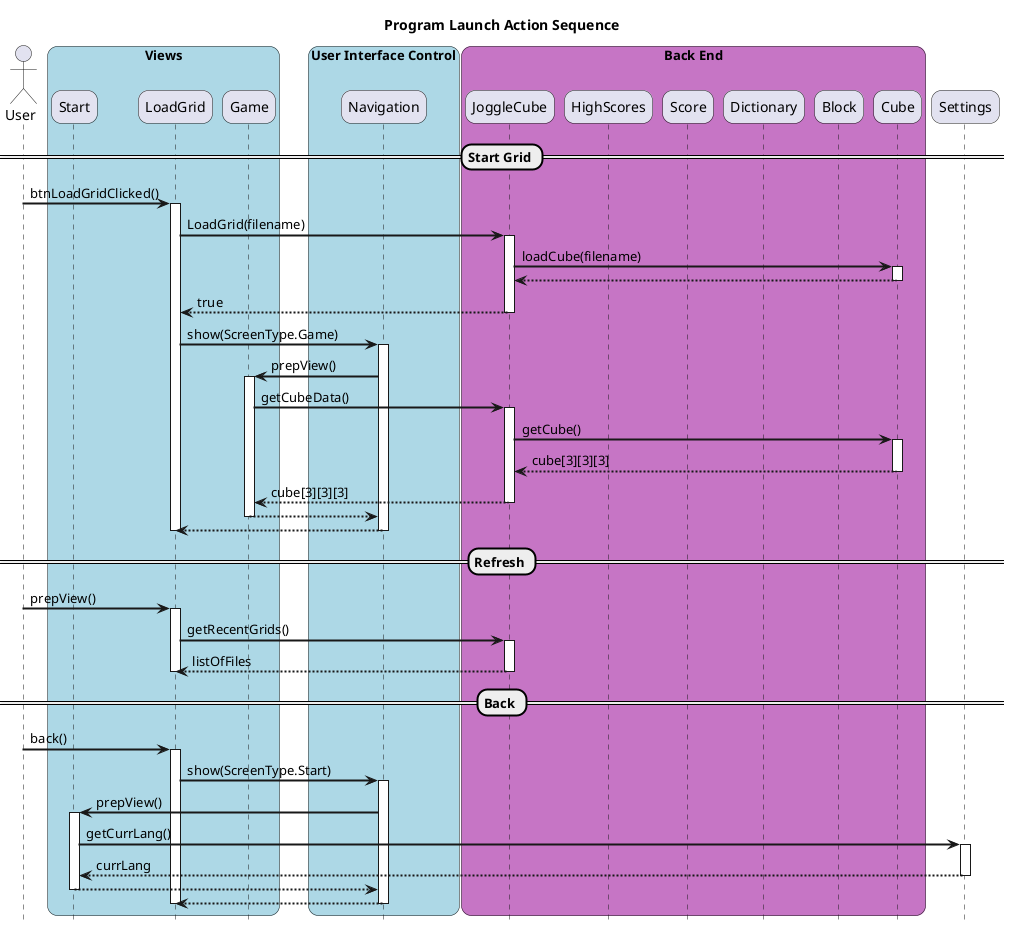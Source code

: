 @startuml
hide footbox

title Program Launch Action Sequence

skinparam sequenceArrowThickness 2
skinparam roundcorner 20
skinparam maxmessagesize 60


actor User

box "Views" #LightBlue

participant Start
participant LoadGrid
participant Game

end box

box "User Interface Control" #LightBlue

participant Navigation

end box


box "Back End" #c675c5

participant JoggleCube
participant HighScores
participant Score
participant Dictionary
participant Block
participant Cube
end box

== Start Grid ==
User -> LoadGrid : btnLoadGridClicked()
activate LoadGrid
    LoadGrid -> JoggleCube : LoadGrid(filename)
    activate JoggleCube
        JoggleCube -> Cube : loadCube(filename)
        activate Cube
            Cube --> JoggleCube
        deactivate Cube
        JoggleCube --> LoadGrid : true
    deactivate JoggleCube

    LoadGrid -> Navigation : show(ScreenType.Game)
    activate Navigation
        Navigation -> Game: prepView()
            activate Game
                Game -> JoggleCube : getCubeData()
                activate JoggleCube
                    JoggleCube -> Cube : getCube()
                    activate Cube
                        Cube --> JoggleCube : cube[3][3][3]
                    deactivate Cube
                    JoggleCube --> Game : cube[3][3][3]
                deactivate JoggleCube
                Game --> Navigation
            deactivate Game
        Navigation --> LoadGrid
    deactivate Navigation
deactivate LoadGrid

== Refresh ==

User -> LoadGrid : prepView()
activate LoadGrid
    LoadGrid -> JoggleCube : getRecentGrids()
    activate JoggleCube
        JoggleCube --> LoadGrid : listOfFiles
    deactivate JoggleCube
deactivate LoadGrid

== Back ==

User -> LoadGrid : back()
activate LoadGrid
    LoadGrid -> Navigation : show(ScreenType.Start)
    activate Navigation
        Navigation -> Start : prepView()
        activate Start
            Start -> Settings : getCurrLang()
            activate Settings
                Settings --> Start : currLang
            deactivate Settings
            Start --> Navigation
        deactivate Start
        Navigation --> LoadGrid
    deactivate Navigation
deactivate LoadGrid

@enduml